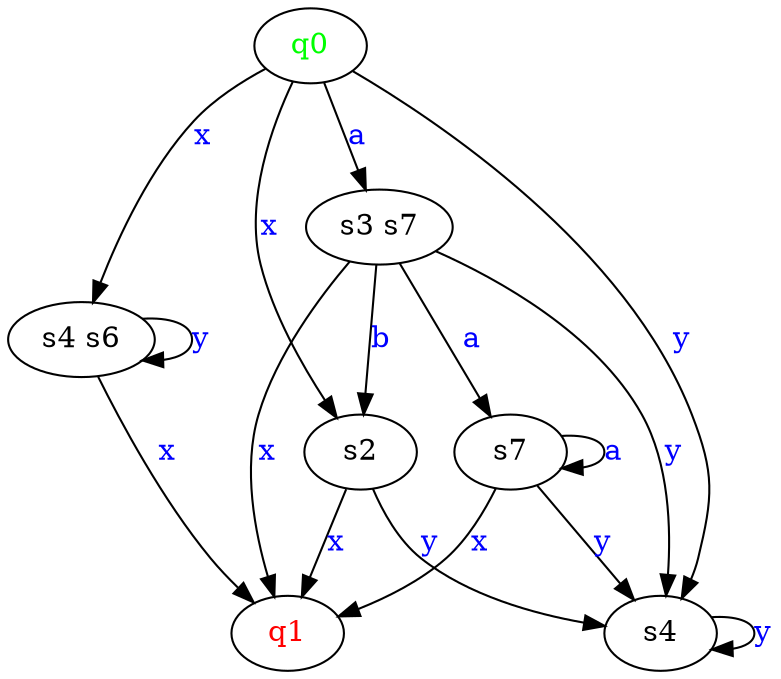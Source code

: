 digraph G {
	"s4 s6"->"s4 s6"[ label=<<font color="blue">y</font>> ];
	"q0"->"s4"[ label=<<font color="blue">y</font>> ];
	"s4"->"s4"[ label=<<font color="blue">y</font>> ];
	"s3 s7"->"q1"[ label=<<font color="blue">x </font>> ];
	"s7"->"s4"[ label=<<font color="blue">y</font>> ];
	"q0"->"s2"[ label=<<font color="blue">x </font>> ];
	"q0"->"s3 s7"[ label=<<font color="blue">a</font>> ];
	"s3 s7"->"s4"[ label=<<font color="blue">y</font>> ];
	"s2"->"q1"[ label=<<font color="blue">x </font>> ];
	"s4 s6"->"q1"[ label=<<font color="blue">x </font>> ];
	"s7"->"q1"[ label=<<font color="blue">x </font>> ];
	"s7"->"s7"[ label=<<font color="blue">a</font>> ];
	"q0"->"s4 s6"[ label=<<font color="blue">x</font>> ];
	"s3 s7"->"s7"[ label=<<font color="blue">a</font>> ];
	"s3 s7"->"s2"[ label=<<font color="blue">b</font>> ];
	"s2"->"s4"[ label=<<font color="blue">y</font>> ];
	"q0" [ label=<<font color="green">q0</font>> ];
	"q1" [ label=<<font color="red">q1</font>> ];
	"s2";
	"s3 s7";
	"s4 s6";
	"s4";
	"s7";

}
